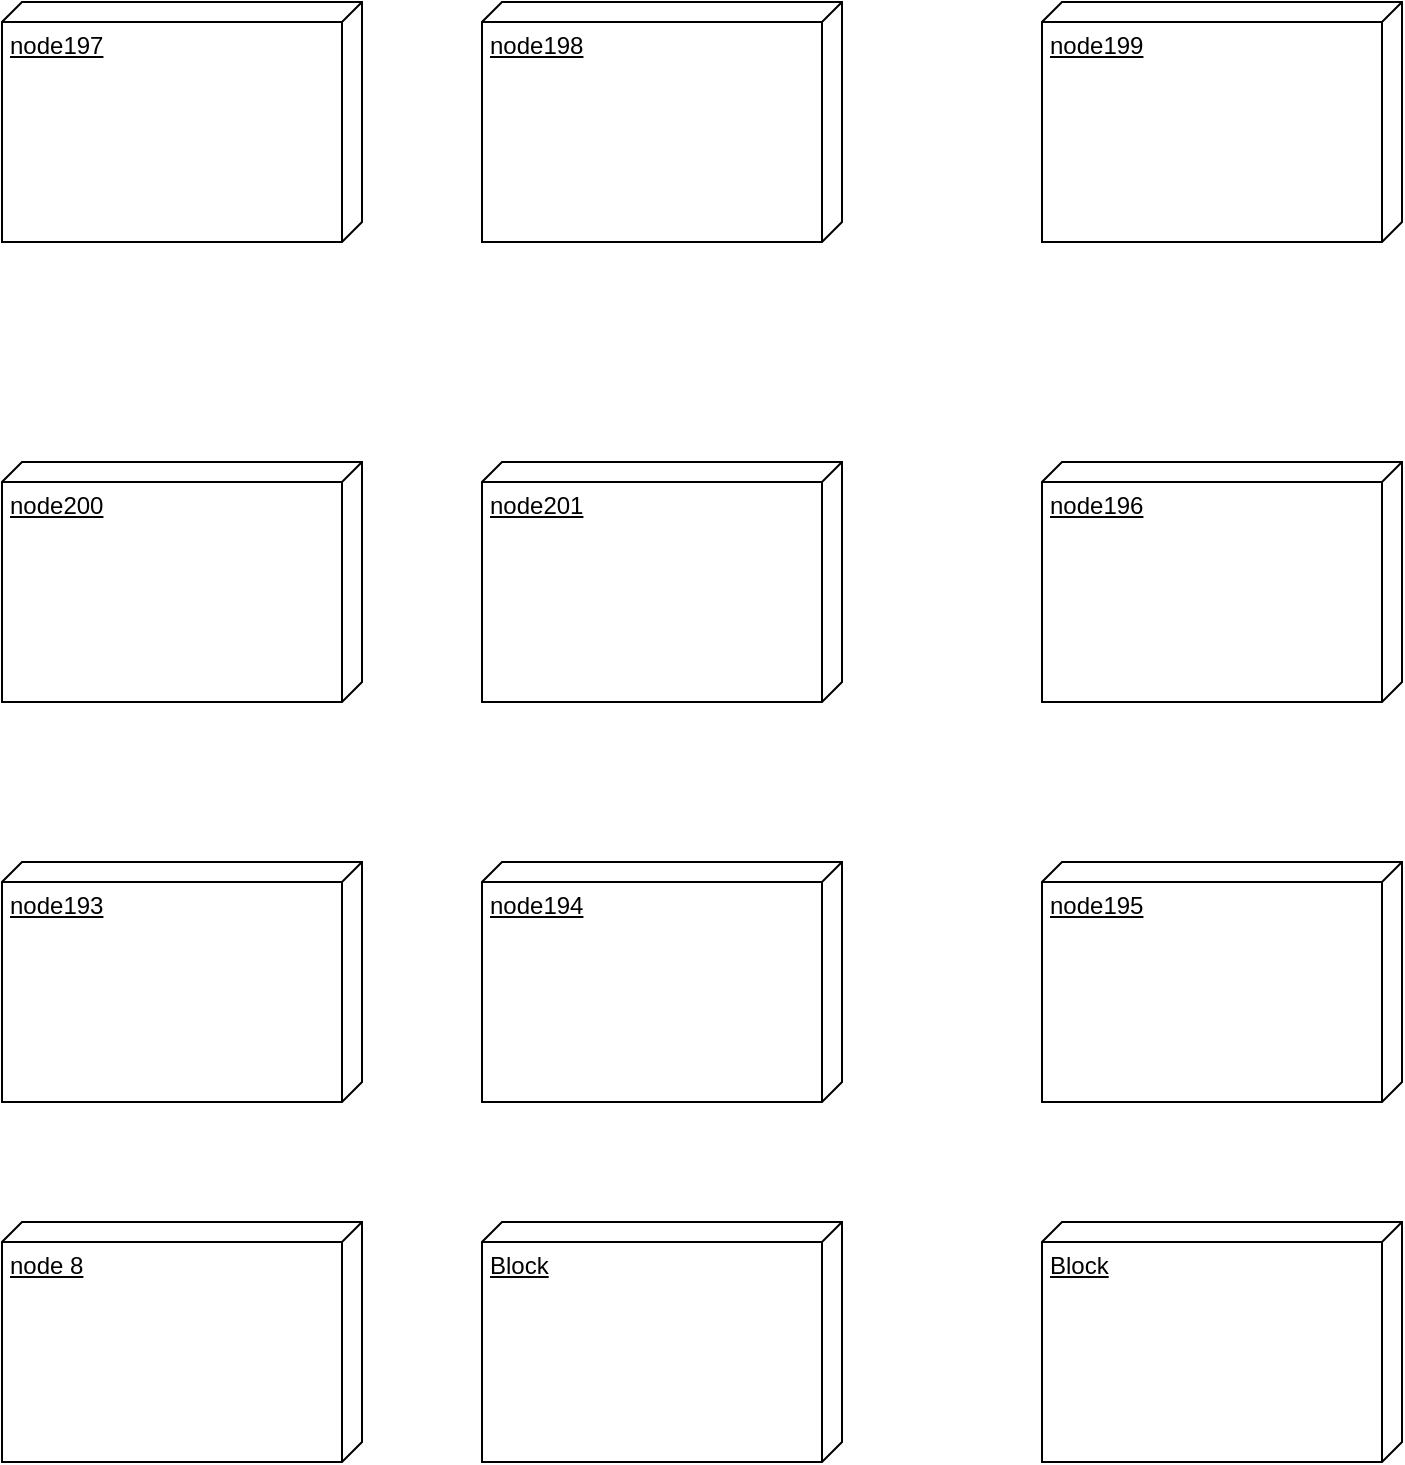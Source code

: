 <mxfile version="13.5.7" type="device"><diagram id="k5IJsTYffZLDoTmADiuF" name="Page-1"><mxGraphModel dx="1108" dy="550" grid="1" gridSize="10" guides="1" tooltips="1" connect="1" arrows="1" fold="1" page="1" pageScale="1" pageWidth="827" pageHeight="1169" math="0" shadow="0"><root><mxCell id="0"/><mxCell id="1" parent="0"/><mxCell id="IiYrBOIPSfsx3NsKb-MO-61" value="node197" style="verticalAlign=top;align=left;spacingTop=8;spacingLeft=2;spacingRight=12;shape=cube;size=10;direction=south;fontStyle=4;html=1;" vertex="1" parent="1"><mxGeometry x="50" y="50" width="180" height="120" as="geometry"/></mxCell><mxCell id="IiYrBOIPSfsx3NsKb-MO-62" value="node198" style="verticalAlign=top;align=left;spacingTop=8;spacingLeft=2;spacingRight=12;shape=cube;size=10;direction=south;fontStyle=4;html=1;" vertex="1" parent="1"><mxGeometry x="290" y="50" width="180" height="120" as="geometry"/></mxCell><mxCell id="IiYrBOIPSfsx3NsKb-MO-63" value="node199" style="verticalAlign=top;align=left;spacingTop=8;spacingLeft=2;spacingRight=12;shape=cube;size=10;direction=south;fontStyle=4;html=1;" vertex="1" parent="1"><mxGeometry x="570" y="50" width="180" height="120" as="geometry"/></mxCell><mxCell id="IiYrBOIPSfsx3NsKb-MO-64" value="node200" style="verticalAlign=top;align=left;spacingTop=8;spacingLeft=2;spacingRight=12;shape=cube;size=10;direction=south;fontStyle=4;html=1;" vertex="1" parent="1"><mxGeometry x="50" y="280" width="180" height="120" as="geometry"/></mxCell><mxCell id="IiYrBOIPSfsx3NsKb-MO-65" value="node201" style="verticalAlign=top;align=left;spacingTop=8;spacingLeft=2;spacingRight=12;shape=cube;size=10;direction=south;fontStyle=4;html=1;" vertex="1" parent="1"><mxGeometry x="290" y="280" width="180" height="120" as="geometry"/></mxCell><mxCell id="IiYrBOIPSfsx3NsKb-MO-66" value="node196" style="verticalAlign=top;align=left;spacingTop=8;spacingLeft=2;spacingRight=12;shape=cube;size=10;direction=south;fontStyle=4;html=1;" vertex="1" parent="1"><mxGeometry x="570" y="280" width="180" height="120" as="geometry"/></mxCell><mxCell id="IiYrBOIPSfsx3NsKb-MO-67" value="node193" style="verticalAlign=top;align=left;spacingTop=8;spacingLeft=2;spacingRight=12;shape=cube;size=10;direction=south;fontStyle=4;html=1;" vertex="1" parent="1"><mxGeometry x="50" y="480" width="180" height="120" as="geometry"/></mxCell><mxCell id="IiYrBOIPSfsx3NsKb-MO-68" value="node194" style="verticalAlign=top;align=left;spacingTop=8;spacingLeft=2;spacingRight=12;shape=cube;size=10;direction=south;fontStyle=4;html=1;" vertex="1" parent="1"><mxGeometry x="290" y="480" width="180" height="120" as="geometry"/></mxCell><mxCell id="IiYrBOIPSfsx3NsKb-MO-69" value="node195" style="verticalAlign=top;align=left;spacingTop=8;spacingLeft=2;spacingRight=12;shape=cube;size=10;direction=south;fontStyle=4;html=1;" vertex="1" parent="1"><mxGeometry x="570" y="480" width="180" height="120" as="geometry"/></mxCell><mxCell id="IiYrBOIPSfsx3NsKb-MO-70" value="node 8" style="verticalAlign=top;align=left;spacingTop=8;spacingLeft=2;spacingRight=12;shape=cube;size=10;direction=south;fontStyle=4;html=1;" vertex="1" parent="1"><mxGeometry x="50" y="660" width="180" height="120" as="geometry"/></mxCell><mxCell id="IiYrBOIPSfsx3NsKb-MO-71" value="Block" style="verticalAlign=top;align=left;spacingTop=8;spacingLeft=2;spacingRight=12;shape=cube;size=10;direction=south;fontStyle=4;html=1;" vertex="1" parent="1"><mxGeometry x="290" y="660" width="180" height="120" as="geometry"/></mxCell><mxCell id="IiYrBOIPSfsx3NsKb-MO-72" value="Block" style="verticalAlign=top;align=left;spacingTop=8;spacingLeft=2;spacingRight=12;shape=cube;size=10;direction=south;fontStyle=4;html=1;" vertex="1" parent="1"><mxGeometry x="570" y="660" width="180" height="120" as="geometry"/></mxCell></root></mxGraphModel></diagram></mxfile>